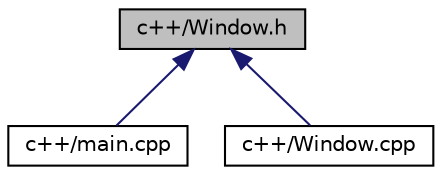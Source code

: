 digraph "c++/Window.h"
{
 // LATEX_PDF_SIZE
  bgcolor="transparent";
  edge [fontname="Helvetica",fontsize="10",labelfontname="Helvetica",labelfontsize="10"];
  node [fontname="Helvetica",fontsize="10",shape=record];
  Node1 [label="c++/Window.h",height=0.2,width=0.4,color="black", fillcolor="grey75", style="filled", fontcolor="black",tooltip="The header file of the Window class."];
  Node1 -> Node2 [dir="back",color="midnightblue",fontsize="10",style="solid",fontname="Helvetica"];
  Node2 [label="c++/main.cpp",height=0.2,width=0.4,color="black",URL="$main_8cpp.html",tooltip="Main program."];
  Node1 -> Node3 [dir="back",color="midnightblue",fontsize="10",style="solid",fontname="Helvetica"];
  Node3 [label="c++/Window.cpp",height=0.2,width=0.4,color="black",URL="$_window_8cpp.html",tooltip="Window implementation file."];
}
